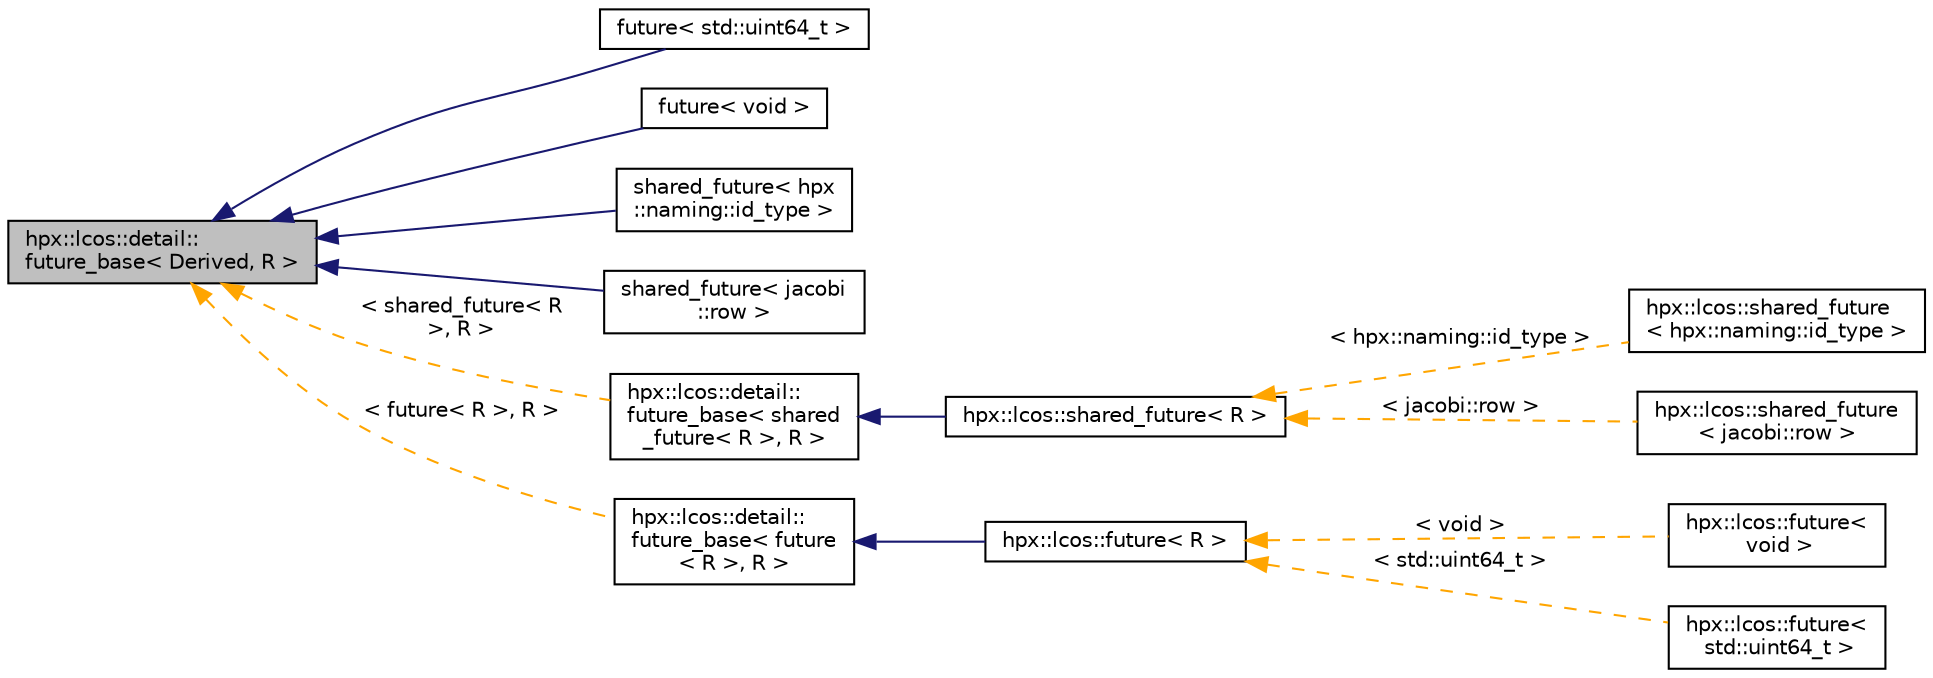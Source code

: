 digraph "hpx::lcos::detail::future_base&lt; Derived, R &gt;"
{
  edge [fontname="Helvetica",fontsize="10",labelfontname="Helvetica",labelfontsize="10"];
  node [fontname="Helvetica",fontsize="10",shape=record];
  rankdir="LR";
  Node0 [label="hpx::lcos::detail::\lfuture_base\< Derived, R \>",height=0.2,width=0.4,color="black", fillcolor="grey75", style="filled", fontcolor="black"];
  Node0 -> Node1 [dir="back",color="midnightblue",fontsize="10",style="solid",fontname="Helvetica"];
  Node1 [label="future\< std::uint64_t \>",height=0.2,width=0.4,color="black", fillcolor="white", style="filled",URL="$d0/d33/classhpx_1_1lcos_1_1future.html"];
  Node0 -> Node2 [dir="back",color="midnightblue",fontsize="10",style="solid",fontname="Helvetica"];
  Node2 [label="future\< void \>",height=0.2,width=0.4,color="black", fillcolor="white", style="filled",URL="$d0/d33/classhpx_1_1lcos_1_1future.html"];
  Node0 -> Node3 [dir="back",color="midnightblue",fontsize="10",style="solid",fontname="Helvetica"];
  Node3 [label="shared_future\< hpx\l::naming::id_type \>",height=0.2,width=0.4,color="black", fillcolor="white", style="filled",URL="$d4/d31/classhpx_1_1lcos_1_1shared__future.html"];
  Node0 -> Node4 [dir="back",color="midnightblue",fontsize="10",style="solid",fontname="Helvetica"];
  Node4 [label="shared_future\< jacobi\l::row \>",height=0.2,width=0.4,color="black", fillcolor="white", style="filled",URL="$d4/d31/classhpx_1_1lcos_1_1shared__future.html"];
  Node0 -> Node5 [dir="back",color="orange",fontsize="10",style="dashed",label=" \< shared_future\< R\l \>, R \>" ,fontname="Helvetica"];
  Node5 [label="hpx::lcos::detail::\lfuture_base\< shared\l_future\< R \>, R \>",height=0.2,width=0.4,color="black", fillcolor="white", style="filled",URL="$d5/dd7/classhpx_1_1lcos_1_1detail_1_1future__base.html"];
  Node5 -> Node6 [dir="back",color="midnightblue",fontsize="10",style="solid",fontname="Helvetica"];
  Node6 [label="hpx::lcos::shared_future\< R \>",height=0.2,width=0.4,color="black", fillcolor="white", style="filled",URL="$d4/d31/classhpx_1_1lcos_1_1shared__future.html"];
  Node6 -> Node7 [dir="back",color="orange",fontsize="10",style="dashed",label=" \< hpx::naming::id_type \>" ,fontname="Helvetica"];
  Node7 [label="hpx::lcos::shared_future\l\< hpx::naming::id_type \>",height=0.2,width=0.4,color="black", fillcolor="white", style="filled",URL="$d4/d31/classhpx_1_1lcos_1_1shared__future.html"];
  Node6 -> Node8 [dir="back",color="orange",fontsize="10",style="dashed",label=" \< jacobi::row \>" ,fontname="Helvetica"];
  Node8 [label="hpx::lcos::shared_future\l\< jacobi::row \>",height=0.2,width=0.4,color="black", fillcolor="white", style="filled",URL="$d4/d31/classhpx_1_1lcos_1_1shared__future.html"];
  Node0 -> Node9 [dir="back",color="orange",fontsize="10",style="dashed",label=" \< future\< R \>, R \>" ,fontname="Helvetica"];
  Node9 [label="hpx::lcos::detail::\lfuture_base\< future\l\< R \>, R \>",height=0.2,width=0.4,color="black", fillcolor="white", style="filled",URL="$d5/dd7/classhpx_1_1lcos_1_1detail_1_1future__base.html"];
  Node9 -> Node10 [dir="back",color="midnightblue",fontsize="10",style="solid",fontname="Helvetica"];
  Node10 [label="hpx::lcos::future\< R \>",height=0.2,width=0.4,color="black", fillcolor="white", style="filled",URL="$d0/d33/classhpx_1_1lcos_1_1future.html"];
  Node10 -> Node11 [dir="back",color="orange",fontsize="10",style="dashed",label=" \< void \>" ,fontname="Helvetica"];
  Node11 [label="hpx::lcos::future\<\l void \>",height=0.2,width=0.4,color="black", fillcolor="white", style="filled",URL="$d0/d33/classhpx_1_1lcos_1_1future.html"];
  Node10 -> Node12 [dir="back",color="orange",fontsize="10",style="dashed",label=" \< std::uint64_t \>" ,fontname="Helvetica"];
  Node12 [label="hpx::lcos::future\<\l std::uint64_t \>",height=0.2,width=0.4,color="black", fillcolor="white", style="filled",URL="$d0/d33/classhpx_1_1lcos_1_1future.html"];
}
